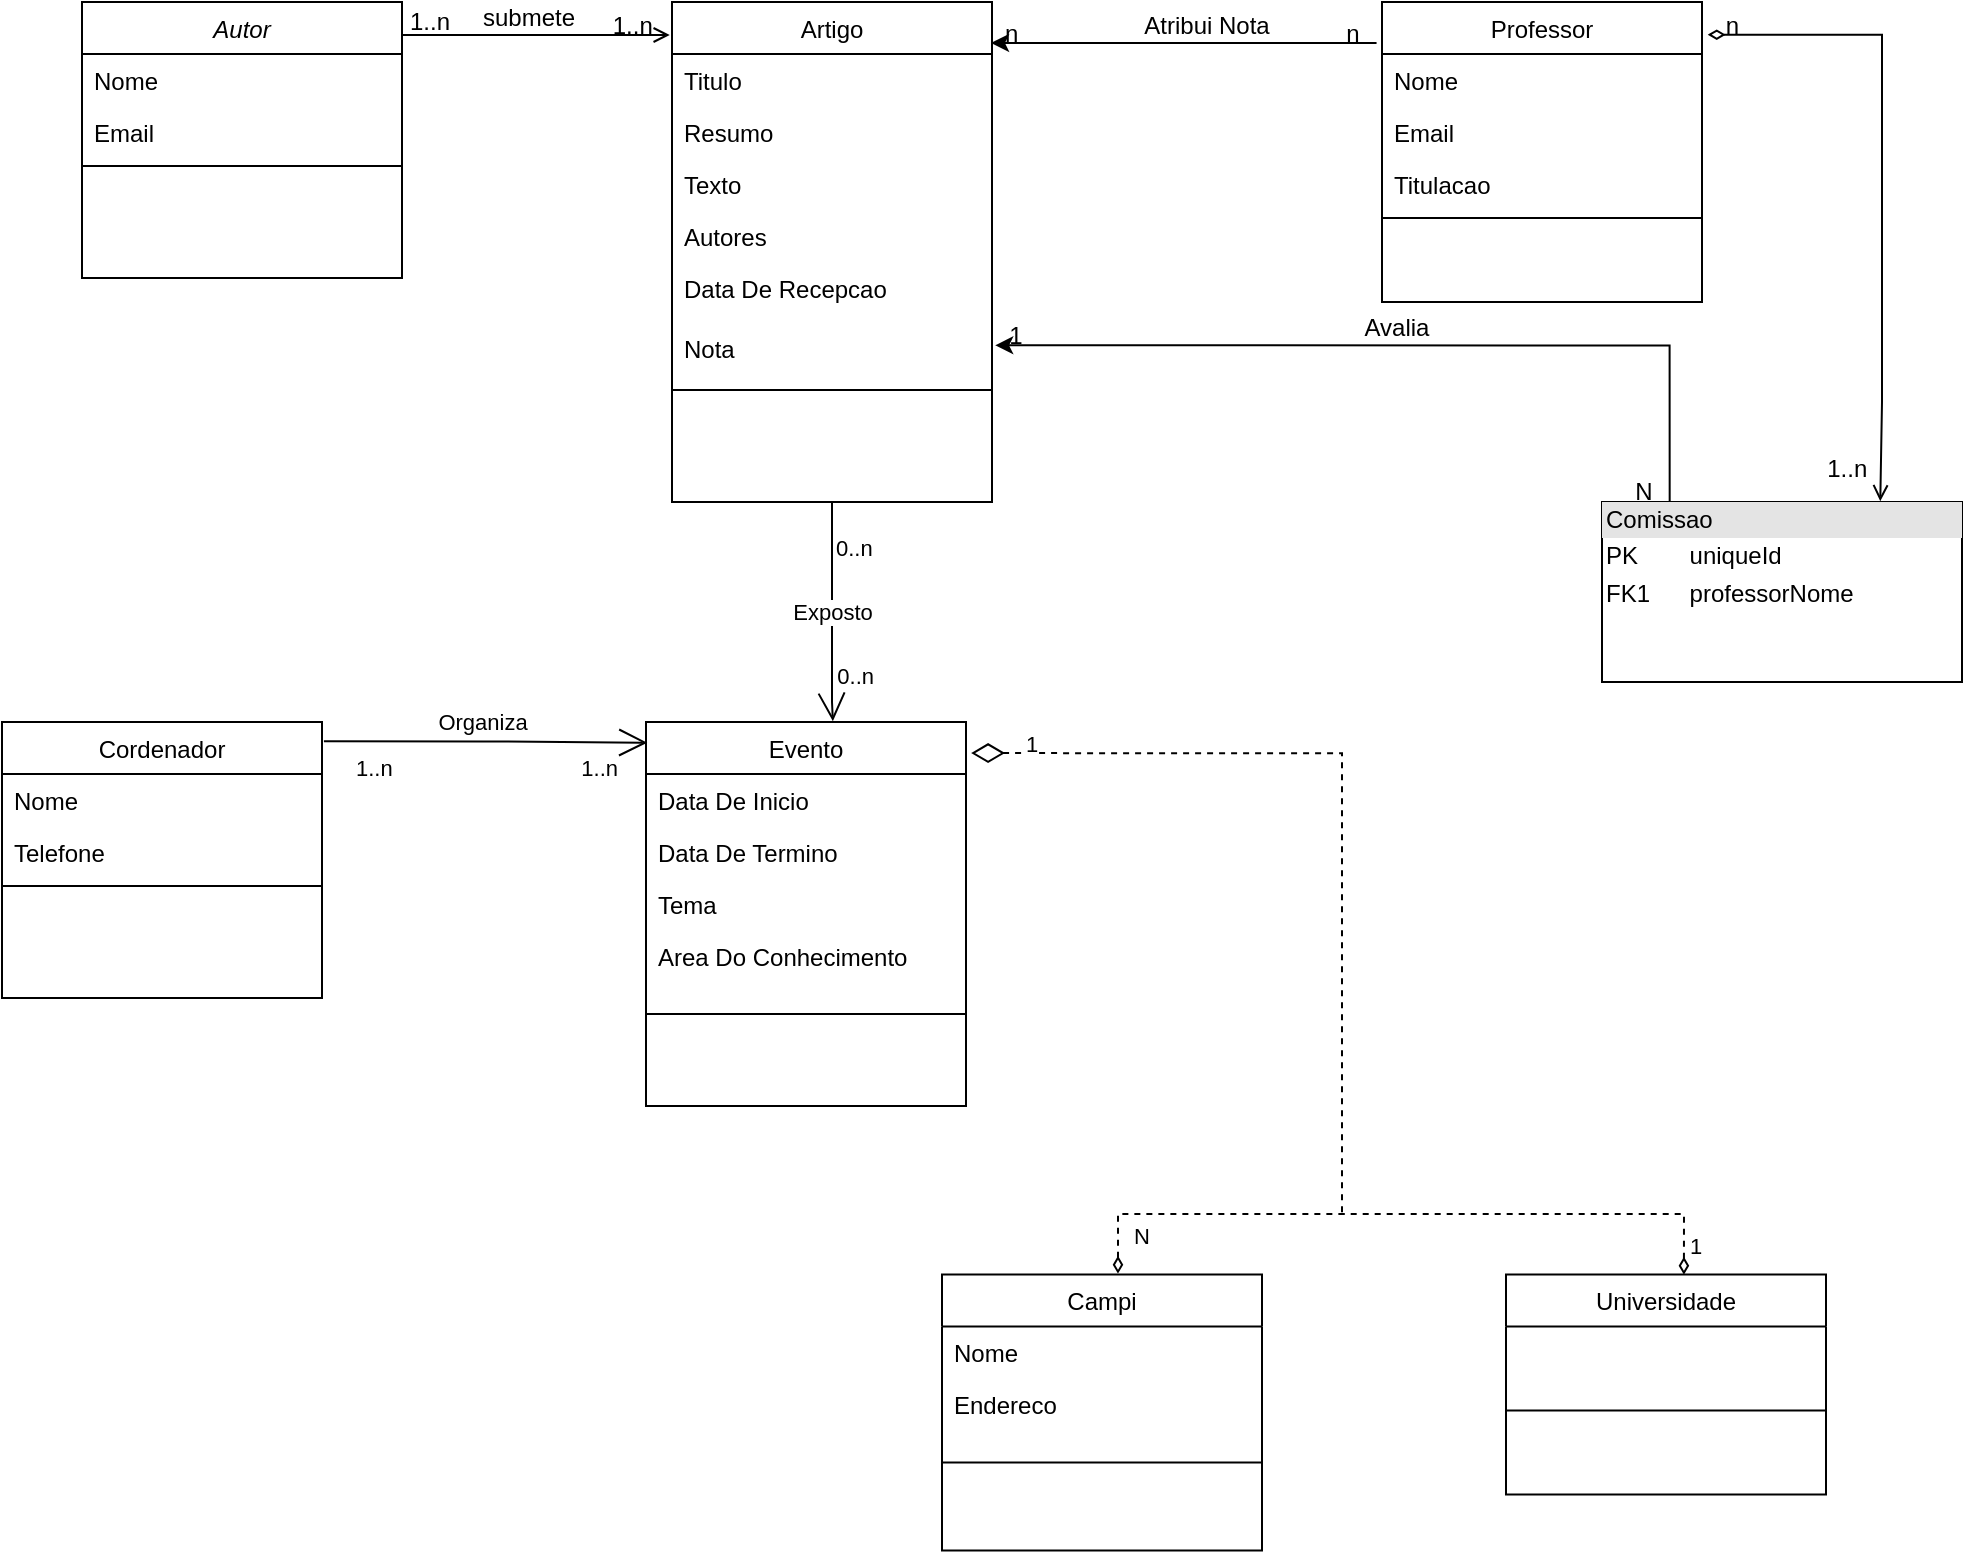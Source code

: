 <mxfile version="23.1.2" type="github">
  <diagram id="C5RBs43oDa-KdzZeNtuy" name="Page-1">
    <mxGraphModel dx="1620" dy="982" grid="1" gridSize="10" guides="1" tooltips="1" connect="1" arrows="1" fold="1" page="1" pageScale="1" pageWidth="1169" pageHeight="827" math="0" shadow="0">
      <root>
        <mxCell id="WIyWlLk6GJQsqaUBKTNV-0" />
        <mxCell id="WIyWlLk6GJQsqaUBKTNV-1" parent="WIyWlLk6GJQsqaUBKTNV-0" />
        <mxCell id="zkfFHV4jXpPFQw0GAbJ--0" value="Autor" style="swimlane;fontStyle=2;align=center;verticalAlign=top;childLayout=stackLayout;horizontal=1;startSize=26;horizontalStack=0;resizeParent=1;resizeLast=0;collapsible=1;marginBottom=0;rounded=0;shadow=0;strokeWidth=1;" parent="WIyWlLk6GJQsqaUBKTNV-1" vertex="1">
          <mxGeometry x="210" y="10" width="160" height="138" as="geometry">
            <mxRectangle x="230" y="140" width="160" height="26" as="alternateBounds" />
          </mxGeometry>
        </mxCell>
        <mxCell id="zkfFHV4jXpPFQw0GAbJ--1" value="Nome " style="text;align=left;verticalAlign=top;spacingLeft=4;spacingRight=4;overflow=hidden;rotatable=0;points=[[0,0.5],[1,0.5]];portConstraint=eastwest;" parent="zkfFHV4jXpPFQw0GAbJ--0" vertex="1">
          <mxGeometry y="26" width="160" height="26" as="geometry" />
        </mxCell>
        <mxCell id="zkfFHV4jXpPFQw0GAbJ--2" value="Email" style="text;align=left;verticalAlign=top;spacingLeft=4;spacingRight=4;overflow=hidden;rotatable=0;points=[[0,0.5],[1,0.5]];portConstraint=eastwest;rounded=0;shadow=0;html=0;" parent="zkfFHV4jXpPFQw0GAbJ--0" vertex="1">
          <mxGeometry y="52" width="160" height="26" as="geometry" />
        </mxCell>
        <mxCell id="zkfFHV4jXpPFQw0GAbJ--4" value="" style="line;html=1;strokeWidth=1;align=left;verticalAlign=middle;spacingTop=-1;spacingLeft=3;spacingRight=3;rotatable=0;labelPosition=right;points=[];portConstraint=eastwest;" parent="zkfFHV4jXpPFQw0GAbJ--0" vertex="1">
          <mxGeometry y="78" width="160" height="8" as="geometry" />
        </mxCell>
        <mxCell id="zkfFHV4jXpPFQw0GAbJ--6" value="Cordenador" style="swimlane;fontStyle=0;align=center;verticalAlign=top;childLayout=stackLayout;horizontal=1;startSize=26;horizontalStack=0;resizeParent=1;resizeLast=0;collapsible=1;marginBottom=0;rounded=0;shadow=0;strokeWidth=1;" parent="WIyWlLk6GJQsqaUBKTNV-1" vertex="1">
          <mxGeometry x="170" y="370" width="160" height="138" as="geometry">
            <mxRectangle x="130" y="380" width="160" height="26" as="alternateBounds" />
          </mxGeometry>
        </mxCell>
        <mxCell id="zkfFHV4jXpPFQw0GAbJ--7" value="Nome" style="text;align=left;verticalAlign=top;spacingLeft=4;spacingRight=4;overflow=hidden;rotatable=0;points=[[0,0.5],[1,0.5]];portConstraint=eastwest;" parent="zkfFHV4jXpPFQw0GAbJ--6" vertex="1">
          <mxGeometry y="26" width="160" height="26" as="geometry" />
        </mxCell>
        <mxCell id="zkfFHV4jXpPFQw0GAbJ--8" value="Telefone" style="text;align=left;verticalAlign=top;spacingLeft=4;spacingRight=4;overflow=hidden;rotatable=0;points=[[0,0.5],[1,0.5]];portConstraint=eastwest;rounded=0;shadow=0;html=0;" parent="zkfFHV4jXpPFQw0GAbJ--6" vertex="1">
          <mxGeometry y="52" width="160" height="26" as="geometry" />
        </mxCell>
        <mxCell id="zkfFHV4jXpPFQw0GAbJ--9" value="" style="line;html=1;strokeWidth=1;align=left;verticalAlign=middle;spacingTop=-1;spacingLeft=3;spacingRight=3;rotatable=0;labelPosition=right;points=[];portConstraint=eastwest;" parent="zkfFHV4jXpPFQw0GAbJ--6" vertex="1">
          <mxGeometry y="78" width="160" height="8" as="geometry" />
        </mxCell>
        <mxCell id="zkfFHV4jXpPFQw0GAbJ--13" value="Evento" style="swimlane;fontStyle=0;align=center;verticalAlign=top;childLayout=stackLayout;horizontal=1;startSize=26;horizontalStack=0;resizeParent=1;resizeLast=0;collapsible=1;marginBottom=0;rounded=0;shadow=0;strokeWidth=1;" parent="WIyWlLk6GJQsqaUBKTNV-1" vertex="1">
          <mxGeometry x="492" y="370" width="160" height="192" as="geometry">
            <mxRectangle x="340" y="380" width="170" height="26" as="alternateBounds" />
          </mxGeometry>
        </mxCell>
        <mxCell id="zkfFHV4jXpPFQw0GAbJ--14" value="Data De Inicio" style="text;align=left;verticalAlign=top;spacingLeft=4;spacingRight=4;overflow=hidden;rotatable=0;points=[[0,0.5],[1,0.5]];portConstraint=eastwest;" parent="zkfFHV4jXpPFQw0GAbJ--13" vertex="1">
          <mxGeometry y="26" width="160" height="26" as="geometry" />
        </mxCell>
        <mxCell id="nHstZsmqk2tZnk4ZL1fs-62" value="Data De Termino" style="text;align=left;verticalAlign=top;spacingLeft=4;spacingRight=4;overflow=hidden;rotatable=0;points=[[0,0.5],[1,0.5]];portConstraint=eastwest;" vertex="1" parent="zkfFHV4jXpPFQw0GAbJ--13">
          <mxGeometry y="52" width="160" height="26" as="geometry" />
        </mxCell>
        <mxCell id="nHstZsmqk2tZnk4ZL1fs-63" value="Tema" style="text;align=left;verticalAlign=top;spacingLeft=4;spacingRight=4;overflow=hidden;rotatable=0;points=[[0,0.5],[1,0.5]];portConstraint=eastwest;" vertex="1" parent="zkfFHV4jXpPFQw0GAbJ--13">
          <mxGeometry y="78" width="160" height="26" as="geometry" />
        </mxCell>
        <mxCell id="nHstZsmqk2tZnk4ZL1fs-64" value="Area Do Conhecimento" style="text;align=left;verticalAlign=top;spacingLeft=4;spacingRight=4;overflow=hidden;rotatable=0;points=[[0,0.5],[1,0.5]];portConstraint=eastwest;" vertex="1" parent="zkfFHV4jXpPFQw0GAbJ--13">
          <mxGeometry y="104" width="160" height="26" as="geometry" />
        </mxCell>
        <mxCell id="zkfFHV4jXpPFQw0GAbJ--15" value="" style="line;html=1;strokeWidth=1;align=left;verticalAlign=middle;spacingTop=-1;spacingLeft=3;spacingRight=3;rotatable=0;labelPosition=right;points=[];portConstraint=eastwest;" parent="zkfFHV4jXpPFQw0GAbJ--13" vertex="1">
          <mxGeometry y="130" width="160" height="32" as="geometry" />
        </mxCell>
        <mxCell id="zkfFHV4jXpPFQw0GAbJ--17" value="Artigo" style="swimlane;fontStyle=0;align=center;verticalAlign=top;childLayout=stackLayout;horizontal=1;startSize=26;horizontalStack=0;resizeParent=1;resizeLast=0;collapsible=1;marginBottom=0;rounded=0;shadow=0;strokeWidth=1;" parent="WIyWlLk6GJQsqaUBKTNV-1" vertex="1">
          <mxGeometry x="505" y="10" width="160" height="250" as="geometry">
            <mxRectangle x="550" y="140" width="160" height="26" as="alternateBounds" />
          </mxGeometry>
        </mxCell>
        <mxCell id="zkfFHV4jXpPFQw0GAbJ--18" value="Titulo" style="text;align=left;verticalAlign=top;spacingLeft=4;spacingRight=4;overflow=hidden;rotatable=0;points=[[0,0.5],[1,0.5]];portConstraint=eastwest;" parent="zkfFHV4jXpPFQw0GAbJ--17" vertex="1">
          <mxGeometry y="26" width="160" height="26" as="geometry" />
        </mxCell>
        <mxCell id="zkfFHV4jXpPFQw0GAbJ--19" value="Resumo" style="text;align=left;verticalAlign=top;spacingLeft=4;spacingRight=4;overflow=hidden;rotatable=0;points=[[0,0.5],[1,0.5]];portConstraint=eastwest;rounded=0;shadow=0;html=0;" parent="zkfFHV4jXpPFQw0GAbJ--17" vertex="1">
          <mxGeometry y="52" width="160" height="26" as="geometry" />
        </mxCell>
        <mxCell id="zkfFHV4jXpPFQw0GAbJ--20" value="Texto" style="text;align=left;verticalAlign=top;spacingLeft=4;spacingRight=4;overflow=hidden;rotatable=0;points=[[0,0.5],[1,0.5]];portConstraint=eastwest;rounded=0;shadow=0;html=0;" parent="zkfFHV4jXpPFQw0GAbJ--17" vertex="1">
          <mxGeometry y="78" width="160" height="26" as="geometry" />
        </mxCell>
        <mxCell id="zkfFHV4jXpPFQw0GAbJ--21" value="Autores" style="text;align=left;verticalAlign=top;spacingLeft=4;spacingRight=4;overflow=hidden;rotatable=0;points=[[0,0.5],[1,0.5]];portConstraint=eastwest;rounded=0;shadow=0;html=0;" parent="zkfFHV4jXpPFQw0GAbJ--17" vertex="1">
          <mxGeometry y="104" width="160" height="26" as="geometry" />
        </mxCell>
        <mxCell id="zkfFHV4jXpPFQw0GAbJ--22" value="Data De Recepcao" style="text;align=left;verticalAlign=top;spacingLeft=4;spacingRight=4;overflow=hidden;rotatable=0;points=[[0,0.5],[1,0.5]];portConstraint=eastwest;rounded=0;shadow=0;html=0;" parent="zkfFHV4jXpPFQw0GAbJ--17" vertex="1">
          <mxGeometry y="130" width="160" height="30" as="geometry" />
        </mxCell>
        <mxCell id="nHstZsmqk2tZnk4ZL1fs-10" value="Nota" style="text;align=left;verticalAlign=top;spacingLeft=4;spacingRight=4;overflow=hidden;rotatable=0;points=[[0,0.5],[1,0.5]];portConstraint=eastwest;rounded=0;shadow=0;html=0;" vertex="1" parent="zkfFHV4jXpPFQw0GAbJ--17">
          <mxGeometry y="160" width="160" height="30" as="geometry" />
        </mxCell>
        <mxCell id="zkfFHV4jXpPFQw0GAbJ--23" value="" style="line;html=1;strokeWidth=1;align=left;verticalAlign=middle;spacingTop=-1;spacingLeft=3;spacingRight=3;rotatable=0;labelPosition=right;points=[];portConstraint=eastwest;" parent="zkfFHV4jXpPFQw0GAbJ--17" vertex="1">
          <mxGeometry y="190" width="160" height="8" as="geometry" />
        </mxCell>
        <mxCell id="zkfFHV4jXpPFQw0GAbJ--26" value="" style="endArrow=open;shadow=0;strokeWidth=1;rounded=0;endFill=1;edgeStyle=elbowEdgeStyle;elbow=vertical;entryX=-0.007;entryY=0.065;entryDx=0;entryDy=0;entryPerimeter=0;" parent="WIyWlLk6GJQsqaUBKTNV-1" source="zkfFHV4jXpPFQw0GAbJ--0" target="zkfFHV4jXpPFQw0GAbJ--17" edge="1">
          <mxGeometry x="0.5" y="41" relative="1" as="geometry">
            <mxPoint x="371" y="30" as="sourcePoint" />
            <mxPoint x="530" y="92" as="targetPoint" />
            <mxPoint x="-40" y="32" as="offset" />
          </mxGeometry>
        </mxCell>
        <mxCell id="zkfFHV4jXpPFQw0GAbJ--27" value="1..n" style="resizable=0;align=left;verticalAlign=bottom;labelBackgroundColor=none;fontSize=12;" parent="zkfFHV4jXpPFQw0GAbJ--26" connectable="0" vertex="1">
          <mxGeometry x="-1" relative="1" as="geometry">
            <mxPoint x="2" y="2" as="offset" />
          </mxGeometry>
        </mxCell>
        <mxCell id="zkfFHV4jXpPFQw0GAbJ--28" value="1..n" style="resizable=0;align=right;verticalAlign=bottom;labelBackgroundColor=none;fontSize=12;" parent="zkfFHV4jXpPFQw0GAbJ--26" connectable="0" vertex="1">
          <mxGeometry x="1" relative="1" as="geometry">
            <mxPoint x="-7" y="4" as="offset" />
          </mxGeometry>
        </mxCell>
        <mxCell id="zkfFHV4jXpPFQw0GAbJ--29" value="submete" style="text;html=1;resizable=0;points=[];;align=center;verticalAlign=middle;labelBackgroundColor=none;rounded=0;shadow=0;strokeWidth=1;fontSize=12;" parent="zkfFHV4jXpPFQw0GAbJ--26" vertex="1" connectable="0">
          <mxGeometry x="0.5" y="49" relative="1" as="geometry">
            <mxPoint x="-38" y="40" as="offset" />
          </mxGeometry>
        </mxCell>
        <mxCell id="nHstZsmqk2tZnk4ZL1fs-0" value="Professor" style="swimlane;fontStyle=0;align=center;verticalAlign=top;childLayout=stackLayout;horizontal=1;startSize=26;horizontalStack=0;resizeParent=1;resizeLast=0;collapsible=1;marginBottom=0;rounded=0;shadow=0;strokeWidth=1;" vertex="1" parent="WIyWlLk6GJQsqaUBKTNV-1">
          <mxGeometry x="860" y="10" width="160" height="150" as="geometry">
            <mxRectangle x="550" y="140" width="160" height="26" as="alternateBounds" />
          </mxGeometry>
        </mxCell>
        <mxCell id="nHstZsmqk2tZnk4ZL1fs-1" value="Nome" style="text;align=left;verticalAlign=top;spacingLeft=4;spacingRight=4;overflow=hidden;rotatable=0;points=[[0,0.5],[1,0.5]];portConstraint=eastwest;" vertex="1" parent="nHstZsmqk2tZnk4ZL1fs-0">
          <mxGeometry y="26" width="160" height="26" as="geometry" />
        </mxCell>
        <mxCell id="nHstZsmqk2tZnk4ZL1fs-2" value="Email" style="text;align=left;verticalAlign=top;spacingLeft=4;spacingRight=4;overflow=hidden;rotatable=0;points=[[0,0.5],[1,0.5]];portConstraint=eastwest;rounded=0;shadow=0;html=0;" vertex="1" parent="nHstZsmqk2tZnk4ZL1fs-0">
          <mxGeometry y="52" width="160" height="26" as="geometry" />
        </mxCell>
        <mxCell id="nHstZsmqk2tZnk4ZL1fs-3" value="Titulacao" style="text;align=left;verticalAlign=top;spacingLeft=4;spacingRight=4;overflow=hidden;rotatable=0;points=[[0,0.5],[1,0.5]];portConstraint=eastwest;rounded=0;shadow=0;html=0;" vertex="1" parent="nHstZsmqk2tZnk4ZL1fs-0">
          <mxGeometry y="78" width="160" height="26" as="geometry" />
        </mxCell>
        <mxCell id="nHstZsmqk2tZnk4ZL1fs-6" value="" style="line;html=1;strokeWidth=1;align=left;verticalAlign=middle;spacingTop=-1;spacingLeft=3;spacingRight=3;rotatable=0;labelPosition=right;points=[];portConstraint=eastwest;" vertex="1" parent="nHstZsmqk2tZnk4ZL1fs-0">
          <mxGeometry y="104" width="160" height="8" as="geometry" />
        </mxCell>
        <mxCell id="nHstZsmqk2tZnk4ZL1fs-55" value="&lt;div style=&quot;box-sizing:border-box;width:100%;background:#e4e4e4;padding:2px;&quot;&gt;Comissao&lt;/div&gt;&lt;table style=&quot;width:100%;font-size:1em;&quot; cellpadding=&quot;2&quot; cellspacing=&quot;0&quot;&gt;&lt;tbody&gt;&lt;tr&gt;&lt;td&gt;PK&lt;/td&gt;&lt;td&gt;uniqueId&lt;/td&gt;&lt;/tr&gt;&lt;tr&gt;&lt;td&gt;FK1&lt;/td&gt;&lt;td&gt;professorNome&lt;/td&gt;&lt;/tr&gt;&lt;tr&gt;&lt;td&gt;&lt;/td&gt;&lt;td&gt;&lt;br&gt;&lt;/td&gt;&lt;/tr&gt;&lt;/tbody&gt;&lt;/table&gt;" style="verticalAlign=top;align=left;overflow=fill;html=1;whiteSpace=wrap;" vertex="1" parent="WIyWlLk6GJQsqaUBKTNV-1">
          <mxGeometry x="970" y="260" width="180" height="90" as="geometry" />
        </mxCell>
        <mxCell id="nHstZsmqk2tZnk4ZL1fs-65" value="Campi" style="swimlane;fontStyle=0;align=center;verticalAlign=top;childLayout=stackLayout;horizontal=1;startSize=26;horizontalStack=0;resizeParent=1;resizeLast=0;collapsible=1;marginBottom=0;rounded=0;shadow=0;strokeWidth=1;" vertex="1" parent="WIyWlLk6GJQsqaUBKTNV-1">
          <mxGeometry x="640" y="646.22" width="160" height="138" as="geometry">
            <mxRectangle x="340" y="380" width="170" height="26" as="alternateBounds" />
          </mxGeometry>
        </mxCell>
        <mxCell id="nHstZsmqk2tZnk4ZL1fs-66" value="Nome" style="text;align=left;verticalAlign=top;spacingLeft=4;spacingRight=4;overflow=hidden;rotatable=0;points=[[0,0.5],[1,0.5]];portConstraint=eastwest;" vertex="1" parent="nHstZsmqk2tZnk4ZL1fs-65">
          <mxGeometry y="26" width="160" height="26" as="geometry" />
        </mxCell>
        <mxCell id="nHstZsmqk2tZnk4ZL1fs-67" value="Endereco" style="text;align=left;verticalAlign=top;spacingLeft=4;spacingRight=4;overflow=hidden;rotatable=0;points=[[0,0.5],[1,0.5]];portConstraint=eastwest;" vertex="1" parent="nHstZsmqk2tZnk4ZL1fs-65">
          <mxGeometry y="52" width="160" height="26" as="geometry" />
        </mxCell>
        <mxCell id="nHstZsmqk2tZnk4ZL1fs-70" value="" style="line;html=1;strokeWidth=1;align=left;verticalAlign=middle;spacingTop=-1;spacingLeft=3;spacingRight=3;rotatable=0;labelPosition=right;points=[];portConstraint=eastwest;" vertex="1" parent="nHstZsmqk2tZnk4ZL1fs-65">
          <mxGeometry y="78" width="160" height="32" as="geometry" />
        </mxCell>
        <mxCell id="nHstZsmqk2tZnk4ZL1fs-73" value="Universidade" style="swimlane;fontStyle=0;align=center;verticalAlign=top;childLayout=stackLayout;horizontal=1;startSize=26;horizontalStack=0;resizeParent=1;resizeLast=0;collapsible=1;marginBottom=0;rounded=0;shadow=0;strokeWidth=1;" vertex="1" parent="WIyWlLk6GJQsqaUBKTNV-1">
          <mxGeometry x="922" y="646.22" width="160" height="110" as="geometry">
            <mxRectangle x="340" y="380" width="170" height="26" as="alternateBounds" />
          </mxGeometry>
        </mxCell>
        <mxCell id="nHstZsmqk2tZnk4ZL1fs-78" value="" style="line;html=1;strokeWidth=1;align=left;verticalAlign=middle;spacingTop=-1;spacingLeft=3;spacingRight=3;rotatable=0;labelPosition=right;points=[];portConstraint=eastwest;" vertex="1" parent="nHstZsmqk2tZnk4ZL1fs-73">
          <mxGeometry y="26" width="160" height="84" as="geometry" />
        </mxCell>
        <mxCell id="nHstZsmqk2tZnk4ZL1fs-103" value="" style="endArrow=none;shadow=0;strokeWidth=1;rounded=0;endFill=0;edgeStyle=elbowEdgeStyle;elbow=vertical;entryX=-0.017;entryY=0.134;entryDx=0;entryDy=0;entryPerimeter=0;exitX=0.997;exitY=0.082;exitDx=0;exitDy=0;exitPerimeter=0;startArrow=classic;startFill=1;" edge="1" parent="WIyWlLk6GJQsqaUBKTNV-1" source="zkfFHV4jXpPFQw0GAbJ--17" target="nHstZsmqk2tZnk4ZL1fs-0">
          <mxGeometry x="0.5" y="41" relative="1" as="geometry">
            <mxPoint x="690" y="31" as="sourcePoint" />
            <mxPoint x="824" y="30" as="targetPoint" />
            <mxPoint x="-40" y="32" as="offset" />
          </mxGeometry>
        </mxCell>
        <mxCell id="nHstZsmqk2tZnk4ZL1fs-104" value="n" style="resizable=0;align=left;verticalAlign=bottom;labelBackgroundColor=none;fontSize=12;" connectable="0" vertex="1" parent="nHstZsmqk2tZnk4ZL1fs-103">
          <mxGeometry x="-1" relative="1" as="geometry">
            <mxPoint x="5" y="4" as="offset" />
          </mxGeometry>
        </mxCell>
        <mxCell id="nHstZsmqk2tZnk4ZL1fs-105" value="n" style="resizable=0;align=right;verticalAlign=bottom;labelBackgroundColor=none;fontSize=12;" connectable="0" vertex="1" parent="nHstZsmqk2tZnk4ZL1fs-103">
          <mxGeometry x="1" relative="1" as="geometry">
            <mxPoint x="-7" y="4" as="offset" />
          </mxGeometry>
        </mxCell>
        <mxCell id="nHstZsmqk2tZnk4ZL1fs-106" value="Atribui Nota" style="text;html=1;resizable=0;points=[];;align=center;verticalAlign=middle;labelBackgroundColor=none;rounded=0;shadow=0;strokeWidth=1;fontSize=12;" vertex="1" connectable="0" parent="nHstZsmqk2tZnk4ZL1fs-103">
          <mxGeometry x="0.5" y="49" relative="1" as="geometry">
            <mxPoint x="-38" y="40" as="offset" />
          </mxGeometry>
        </mxCell>
        <mxCell id="nHstZsmqk2tZnk4ZL1fs-111" value="" style="endArrow=open;shadow=0;strokeWidth=1;rounded=0;endFill=1;exitX=1.018;exitY=0.109;exitDx=0;exitDy=0;exitPerimeter=0;elbow=vertical;startArrow=diamondThin;startFill=0;entryX=0.773;entryY=-0.004;entryDx=0;entryDy=0;entryPerimeter=0;edgeStyle=orthogonalEdgeStyle;" edge="1" parent="WIyWlLk6GJQsqaUBKTNV-1" source="nHstZsmqk2tZnk4ZL1fs-0" target="nHstZsmqk2tZnk4ZL1fs-55">
          <mxGeometry x="0.5" y="41" relative="1" as="geometry">
            <mxPoint x="949.71" y="160" as="sourcePoint" />
            <mxPoint x="1110" y="270" as="targetPoint" />
            <mxPoint x="-40" y="32" as="offset" />
            <Array as="points">
              <mxPoint x="1110" y="26" />
              <mxPoint x="1110" y="210" />
              <mxPoint x="1109" y="210" />
            </Array>
          </mxGeometry>
        </mxCell>
        <mxCell id="nHstZsmqk2tZnk4ZL1fs-112" value="n" style="resizable=0;align=left;verticalAlign=bottom;labelBackgroundColor=none;fontSize=12;" connectable="0" vertex="1" parent="nHstZsmqk2tZnk4ZL1fs-111">
          <mxGeometry x="-1" relative="1" as="geometry">
            <mxPoint x="7" y="4" as="offset" />
          </mxGeometry>
        </mxCell>
        <mxCell id="nHstZsmqk2tZnk4ZL1fs-113" value="1..n" style="resizable=0;align=right;verticalAlign=bottom;labelBackgroundColor=none;fontSize=12;" connectable="0" vertex="1" parent="nHstZsmqk2tZnk4ZL1fs-111">
          <mxGeometry x="1" relative="1" as="geometry">
            <mxPoint x="-5" y="-8" as="offset" />
          </mxGeometry>
        </mxCell>
        <mxCell id="nHstZsmqk2tZnk4ZL1fs-120" value="" style="endArrow=none;shadow=0;strokeWidth=1;rounded=0;endFill=0;entryX=0.188;entryY=-0.003;entryDx=0;entryDy=0;entryPerimeter=0;exitX=1.01;exitY=0.389;exitDx=0;exitDy=0;exitPerimeter=0;startArrow=classic;startFill=1;edgeStyle=orthogonalEdgeStyle;" edge="1" parent="WIyWlLk6GJQsqaUBKTNV-1" source="nHstZsmqk2tZnk4ZL1fs-10" target="nHstZsmqk2tZnk4ZL1fs-55">
          <mxGeometry x="0.5" y="41" relative="1" as="geometry">
            <mxPoint x="665" y="191" as="sourcePoint" />
            <mxPoint x="857" y="190" as="targetPoint" />
            <mxPoint x="-40" y="32" as="offset" />
          </mxGeometry>
        </mxCell>
        <mxCell id="nHstZsmqk2tZnk4ZL1fs-121" value="1" style="resizable=0;align=left;verticalAlign=bottom;labelBackgroundColor=none;fontSize=12;" connectable="0" vertex="1" parent="nHstZsmqk2tZnk4ZL1fs-120">
          <mxGeometry x="-1" relative="1" as="geometry">
            <mxPoint x="5" y="4" as="offset" />
          </mxGeometry>
        </mxCell>
        <mxCell id="nHstZsmqk2tZnk4ZL1fs-122" value="N" style="resizable=0;align=right;verticalAlign=bottom;labelBackgroundColor=none;fontSize=12;" connectable="0" vertex="1" parent="nHstZsmqk2tZnk4ZL1fs-120">
          <mxGeometry x="1" relative="1" as="geometry">
            <mxPoint x="-7" y="4" as="offset" />
          </mxGeometry>
        </mxCell>
        <mxCell id="nHstZsmqk2tZnk4ZL1fs-123" value="Avalia" style="text;html=1;resizable=0;points=[];;align=center;verticalAlign=middle;labelBackgroundColor=none;rounded=0;shadow=0;strokeWidth=1;fontSize=12;" vertex="1" connectable="0" parent="nHstZsmqk2tZnk4ZL1fs-120">
          <mxGeometry x="0.5" y="49" relative="1" as="geometry">
            <mxPoint x="-111" y="40" as="offset" />
          </mxGeometry>
        </mxCell>
        <mxCell id="nHstZsmqk2tZnk4ZL1fs-132" value="Exposto" style="endArrow=open;html=1;endSize=12;startArrow=none;startSize=14;startFill=0;edgeStyle=orthogonalEdgeStyle;rounded=0;entryX=0.584;entryY=-0.002;entryDx=0;entryDy=0;entryPerimeter=0;exitX=0.5;exitY=1;exitDx=0;exitDy=0;" edge="1" parent="WIyWlLk6GJQsqaUBKTNV-1" source="zkfFHV4jXpPFQw0GAbJ--17" target="zkfFHV4jXpPFQw0GAbJ--13">
          <mxGeometry relative="1" as="geometry">
            <mxPoint x="585" y="260" as="sourcePoint" />
            <mxPoint x="571.77" y="366.996" as="targetPoint" />
            <Array as="points">
              <mxPoint x="585" y="360" />
            </Array>
          </mxGeometry>
        </mxCell>
        <mxCell id="nHstZsmqk2tZnk4ZL1fs-133" value="0..n" style="edgeLabel;resizable=0;html=1;align=left;verticalAlign=top;" connectable="0" vertex="1" parent="nHstZsmqk2tZnk4ZL1fs-132">
          <mxGeometry x="-1" relative="1" as="geometry">
            <mxPoint y="10" as="offset" />
          </mxGeometry>
        </mxCell>
        <mxCell id="nHstZsmqk2tZnk4ZL1fs-134" value="0..n" style="edgeLabel;resizable=0;html=1;align=right;verticalAlign=top;" connectable="0" vertex="1" parent="nHstZsmqk2tZnk4ZL1fs-132">
          <mxGeometry x="1" relative="1" as="geometry">
            <mxPoint x="21" y="-35" as="offset" />
          </mxGeometry>
        </mxCell>
        <mxCell id="nHstZsmqk2tZnk4ZL1fs-142" value="Organiza" style="endArrow=open;html=1;endSize=12;startArrow=none;startSize=14;startFill=0;edgeStyle=orthogonalEdgeStyle;rounded=0;exitX=1.006;exitY=0.07;exitDx=0;exitDy=0;exitPerimeter=0;entryX=0.004;entryY=0.054;entryDx=0;entryDy=0;entryPerimeter=0;" edge="1" parent="WIyWlLk6GJQsqaUBKTNV-1" source="zkfFHV4jXpPFQw0GAbJ--6" target="zkfFHV4jXpPFQw0GAbJ--13">
          <mxGeometry x="-0.027" y="10" relative="1" as="geometry">
            <mxPoint x="330" y="380" as="sourcePoint" />
            <mxPoint x="490" y="380" as="targetPoint" />
            <mxPoint as="offset" />
          </mxGeometry>
        </mxCell>
        <mxCell id="nHstZsmqk2tZnk4ZL1fs-143" value="1..n" style="edgeLabel;resizable=0;html=1;align=left;verticalAlign=top;" connectable="0" vertex="1" parent="nHstZsmqk2tZnk4ZL1fs-142">
          <mxGeometry x="-1" relative="1" as="geometry">
            <mxPoint x="14" as="offset" />
          </mxGeometry>
        </mxCell>
        <mxCell id="nHstZsmqk2tZnk4ZL1fs-144" value="1..n" style="edgeLabel;resizable=0;html=1;align=right;verticalAlign=top;" connectable="0" vertex="1" parent="nHstZsmqk2tZnk4ZL1fs-142">
          <mxGeometry x="1" relative="1" as="geometry">
            <mxPoint x="-14" as="offset" />
          </mxGeometry>
        </mxCell>
        <mxCell id="nHstZsmqk2tZnk4ZL1fs-145" value="" style="group" vertex="1" connectable="0" parent="WIyWlLk6GJQsqaUBKTNV-1">
          <mxGeometry x="720" y="387" width="290.88" height="229" as="geometry" />
        </mxCell>
        <mxCell id="nHstZsmqk2tZnk4ZL1fs-86" value="" style="endArrow=none;endFill=0;html=1;edgeStyle=orthogonalEdgeStyle;align=left;verticalAlign=top;rounded=0;dashed=1;startArrow=diamondThin;startFill=0;exitX=0.556;exitY=0.001;exitDx=0;exitDy=0;exitPerimeter=0;" edge="1" parent="nHstZsmqk2tZnk4ZL1fs-145" source="nHstZsmqk2tZnk4ZL1fs-73">
          <mxGeometry x="-1" relative="1" as="geometry">
            <mxPoint x="291.0" y="285.22" as="sourcePoint" />
            <mxPoint x="121" y="229" as="targetPoint" />
            <Array as="points">
              <mxPoint x="291" y="229" />
              <mxPoint x="131" y="229" />
            </Array>
          </mxGeometry>
        </mxCell>
        <mxCell id="nHstZsmqk2tZnk4ZL1fs-87" value="1" style="edgeLabel;resizable=0;html=1;align=left;verticalAlign=bottom;" connectable="0" vertex="1" parent="nHstZsmqk2tZnk4ZL1fs-86">
          <mxGeometry x="-1" relative="1" as="geometry">
            <mxPoint x="1" y="-6" as="offset" />
          </mxGeometry>
        </mxCell>
        <mxCell id="nHstZsmqk2tZnk4ZL1fs-94" value="1" style="endArrow=none;html=1;endSize=12;startArrow=diamondThin;startSize=14;startFill=0;align=left;verticalAlign=bottom;rounded=0;endFill=0;dashed=1;edgeStyle=orthogonalEdgeStyle;exitX=1.016;exitY=0.081;exitDx=0;exitDy=0;exitPerimeter=0;" edge="1" parent="nHstZsmqk2tZnk4ZL1fs-145" source="zkfFHV4jXpPFQw0GAbJ--13">
          <mxGeometry x="-0.878" y="-4" relative="1" as="geometry">
            <mxPoint x="-73.08" y="0.312" as="sourcePoint" />
            <mxPoint x="120" y="229" as="targetPoint" />
            <Array as="points">
              <mxPoint x="120" y="-1" />
            </Array>
            <mxPoint as="offset" />
          </mxGeometry>
        </mxCell>
        <mxCell id="nHstZsmqk2tZnk4ZL1fs-96" value="" style="endArrow=none;endFill=0;html=1;align=left;verticalAlign=top;rounded=0;dashed=1;startArrow=diamondThin;startFill=0;exitX=0.55;exitY=-0.003;exitDx=0;exitDy=0;exitPerimeter=0;elbow=vertical;edgeStyle=orthogonalEdgeStyle;" edge="1" parent="nHstZsmqk2tZnk4ZL1fs-145" source="nHstZsmqk2tZnk4ZL1fs-65">
          <mxGeometry x="-1" relative="1" as="geometry">
            <mxPoint x="-0.08" y="289.15" as="sourcePoint" />
            <mxPoint x="122" y="229" as="targetPoint" />
            <Array as="points">
              <mxPoint x="8" y="229" />
            </Array>
          </mxGeometry>
        </mxCell>
        <mxCell id="nHstZsmqk2tZnk4ZL1fs-97" value="N" style="edgeLabel;resizable=0;html=1;align=left;verticalAlign=bottom;" connectable="0" vertex="1" parent="nHstZsmqk2tZnk4ZL1fs-96">
          <mxGeometry x="-1" relative="1" as="geometry">
            <mxPoint x="6" y="-10" as="offset" />
          </mxGeometry>
        </mxCell>
      </root>
    </mxGraphModel>
  </diagram>
</mxfile>
